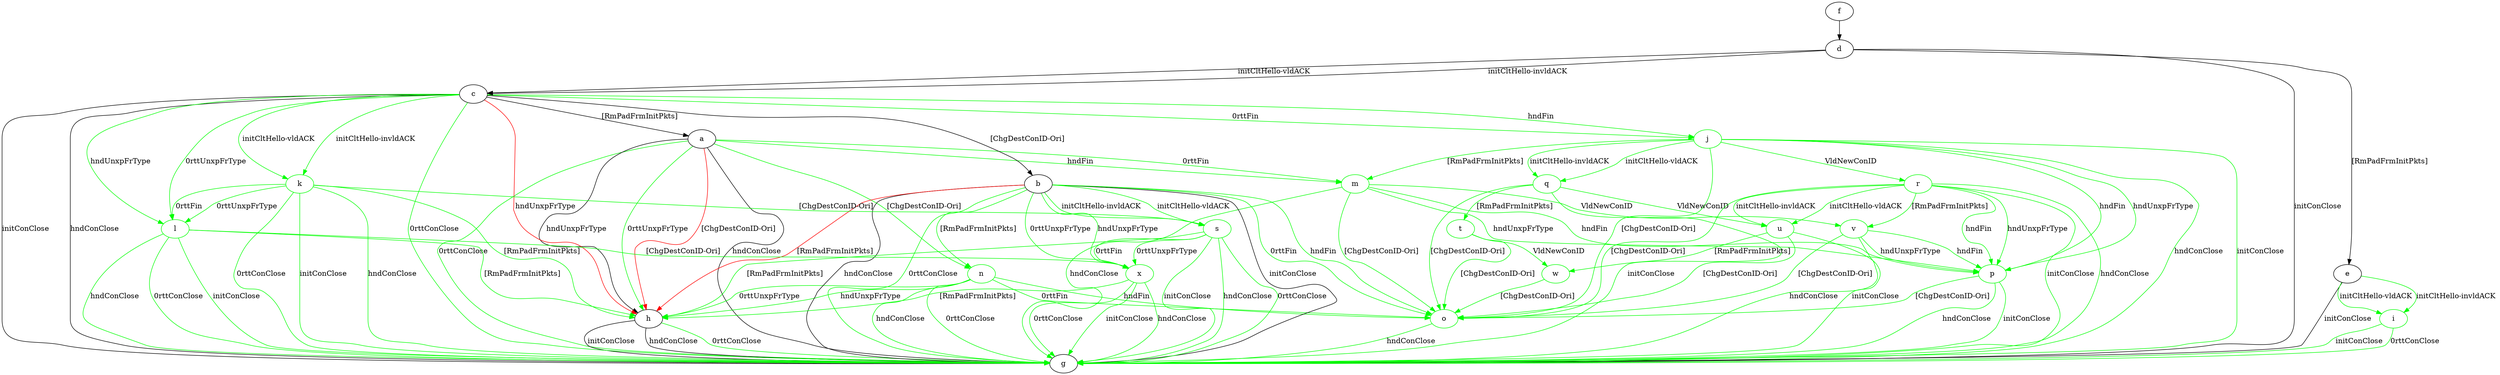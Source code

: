 digraph "" {
	a -> g	[key=0,
		label="hndConClose "];
	a -> g	[key=1,
		color=green,
		label="0rttConClose "];
	a -> h	[key=0,
		label="hndUnxpFrType "];
	a -> h	[key=1,
		color=green,
		label="0rttUnxpFrType "];
	a -> h	[key=2,
		color=red,
		label="[ChgDestConID-Ori] "];
	m	[color=green];
	a -> m	[key=0,
		color=green,
		label="hndFin "];
	a -> m	[key=1,
		color=green,
		label="0rttFin "];
	n	[color=green];
	a -> n	[key=0,
		color=green,
		label="[ChgDestConID-Ori] "];
	b -> g	[key=0,
		label="initConClose "];
	b -> g	[key=1,
		label="hndConClose "];
	b -> g	[key=2,
		color=green,
		label="0rttConClose "];
	b -> h	[key=0,
		color=red,
		label="[RmPadFrmInitPkts] "];
	b -> n	[key=0,
		color=green,
		label="[RmPadFrmInitPkts] "];
	o	[color=green];
	b -> o	[key=0,
		color=green,
		label="hndFin "];
	b -> o	[key=1,
		color=green,
		label="0rttFin "];
	s	[color=green];
	b -> s	[key=0,
		color=green,
		label="initCltHello-vldACK "];
	b -> s	[key=1,
		color=green,
		label="initCltHello-invldACK "];
	x	[color=green];
	b -> x	[key=0,
		color=green,
		label="hndUnxpFrType "];
	b -> x	[key=1,
		color=green,
		label="0rttUnxpFrType "];
	c -> a	[key=0,
		label="[RmPadFrmInitPkts] "];
	c -> b	[key=0,
		label="[ChgDestConID-Ori] "];
	c -> g	[key=0,
		label="initConClose "];
	c -> g	[key=1,
		label="hndConClose "];
	c -> g	[key=2,
		color=green,
		label="0rttConClose "];
	c -> h	[key=0,
		color=red,
		label="hndUnxpFrType "];
	j	[color=green];
	c -> j	[key=0,
		color=green,
		label="hndFin "];
	c -> j	[key=1,
		color=green,
		label="0rttFin "];
	k	[color=green];
	c -> k	[key=0,
		color=green,
		label="initCltHello-vldACK "];
	c -> k	[key=1,
		color=green,
		label="initCltHello-invldACK "];
	l	[color=green];
	c -> l	[key=0,
		color=green,
		label="hndUnxpFrType "];
	c -> l	[key=1,
		color=green,
		label="0rttUnxpFrType "];
	d -> c	[key=0,
		label="initCltHello-vldACK "];
	d -> c	[key=1,
		label="initCltHello-invldACK "];
	d -> e	[key=0,
		label="[RmPadFrmInitPkts] "];
	d -> g	[key=0,
		label="initConClose "];
	e -> g	[key=0,
		label="initConClose "];
	i	[color=green];
	e -> i	[key=0,
		color=green,
		label="initCltHello-vldACK "];
	e -> i	[key=1,
		color=green,
		label="initCltHello-invldACK "];
	f -> d	[key=0];
	h -> g	[key=0,
		label="initConClose "];
	h -> g	[key=1,
		label="hndConClose "];
	h -> g	[key=2,
		color=green,
		label="0rttConClose "];
	i -> g	[key=0,
		color=green,
		label="initConClose "];
	i -> g	[key=1,
		color=green,
		label="0rttConClose "];
	j -> g	[key=0,
		color=green,
		label="initConClose "];
	j -> g	[key=1,
		color=green,
		label="hndConClose "];
	j -> m	[key=0,
		color=green,
		label="[RmPadFrmInitPkts] "];
	j -> o	[key=0,
		color=green,
		label="[ChgDestConID-Ori] "];
	p	[color=green];
	j -> p	[key=0,
		color=green,
		label="hndFin "];
	j -> p	[key=1,
		color=green,
		label="hndUnxpFrType "];
	q	[color=green];
	j -> q	[key=0,
		color=green,
		label="initCltHello-vldACK "];
	j -> q	[key=1,
		color=green,
		label="initCltHello-invldACK "];
	r	[color=green];
	j -> r	[key=0,
		color=green,
		label="VldNewConID "];
	k -> g	[key=0,
		color=green,
		label="initConClose "];
	k -> g	[key=1,
		color=green,
		label="hndConClose "];
	k -> g	[key=2,
		color=green,
		label="0rttConClose "];
	k -> h	[key=0,
		color=green,
		label="[RmPadFrmInitPkts] "];
	k -> l	[key=0,
		color=green,
		label="0rttFin "];
	k -> l	[key=1,
		color=green,
		label="0rttUnxpFrType "];
	k -> s	[key=0,
		color=green,
		label="[ChgDestConID-Ori] "];
	l -> g	[key=0,
		color=green,
		label="initConClose "];
	l -> g	[key=1,
		color=green,
		label="hndConClose "];
	l -> g	[key=2,
		color=green,
		label="0rttConClose "];
	l -> h	[key=0,
		color=green,
		label="[RmPadFrmInitPkts] "];
	l -> x	[key=0,
		color=green,
		label="[ChgDestConID-Ori] "];
	m -> g	[key=0,
		color=green,
		label="hndConClose "];
	m -> o	[key=0,
		color=green,
		label="[ChgDestConID-Ori] "];
	m -> p	[key=0,
		color=green,
		label="hndFin "];
	m -> p	[key=1,
		color=green,
		label="hndUnxpFrType "];
	v	[color=green];
	m -> v	[key=0,
		color=green,
		label="VldNewConID "];
	n -> g	[key=0,
		color=green,
		label="hndConClose "];
	n -> g	[key=1,
		color=green,
		label="0rttConClose "];
	n -> h	[key=0,
		color=green,
		label="hndUnxpFrType "];
	n -> h	[key=1,
		color=green,
		label="0rttUnxpFrType "];
	n -> o	[key=0,
		color=green,
		label="hndFin "];
	n -> o	[key=1,
		color=green,
		label="0rttFin "];
	o -> g	[key=0,
		color=green,
		label="hndConClose "];
	p -> g	[key=0,
		color=green,
		label="initConClose "];
	p -> g	[key=1,
		color=green,
		label="hndConClose "];
	p -> o	[key=0,
		color=green,
		label="[ChgDestConID-Ori] "];
	q -> g	[key=0,
		color=green,
		label="initConClose "];
	q -> o	[key=0,
		color=green,
		label="[ChgDestConID-Ori] "];
	t	[color=green];
	q -> t	[key=0,
		color=green,
		label="[RmPadFrmInitPkts] "];
	u	[color=green];
	q -> u	[key=0,
		color=green,
		label="VldNewConID "];
	r -> g	[key=0,
		color=green,
		label="initConClose "];
	r -> g	[key=1,
		color=green,
		label="hndConClose "];
	r -> o	[key=0,
		color=green,
		label="[ChgDestConID-Ori] "];
	r -> p	[key=0,
		color=green,
		label="hndFin "];
	r -> p	[key=1,
		color=green,
		label="hndUnxpFrType "];
	r -> u	[key=0,
		color=green,
		label="initCltHello-vldACK "];
	r -> u	[key=1,
		color=green,
		label="initCltHello-invldACK "];
	r -> v	[key=0,
		color=green,
		label="[RmPadFrmInitPkts] "];
	s -> g	[key=0,
		color=green,
		label="initConClose "];
	s -> g	[key=1,
		color=green,
		label="hndConClose "];
	s -> g	[key=2,
		color=green,
		label="0rttConClose "];
	s -> h	[key=0,
		color=green,
		label="[RmPadFrmInitPkts] "];
	s -> x	[key=0,
		color=green,
		label="0rttFin "];
	s -> x	[key=1,
		color=green,
		label="0rttUnxpFrType "];
	t -> o	[key=0,
		color=green,
		label="[ChgDestConID-Ori] "];
	w	[color=green];
	t -> w	[key=0,
		color=green,
		label="VldNewConID "];
	u -> g	[key=0,
		color=green,
		label="initConClose "];
	u -> o	[key=0,
		color=green,
		label="[ChgDestConID-Ori] "];
	u -> w	[key=0,
		color=green,
		label="[RmPadFrmInitPkts] "];
	v -> g	[key=0,
		color=green,
		label="hndConClose "];
	v -> o	[key=0,
		color=green,
		label="[ChgDestConID-Ori] "];
	v -> p	[key=0,
		color=green,
		label="hndFin "];
	v -> p	[key=1,
		color=green,
		label="hndUnxpFrType "];
	w -> o	[key=0,
		color=green,
		label="[ChgDestConID-Ori] "];
	x -> g	[key=0,
		color=green,
		label="initConClose "];
	x -> g	[key=1,
		color=green,
		label="hndConClose "];
	x -> g	[key=2,
		color=green,
		label="0rttConClose "];
	x -> h	[key=0,
		color=green,
		label="[RmPadFrmInitPkts] "];
}
